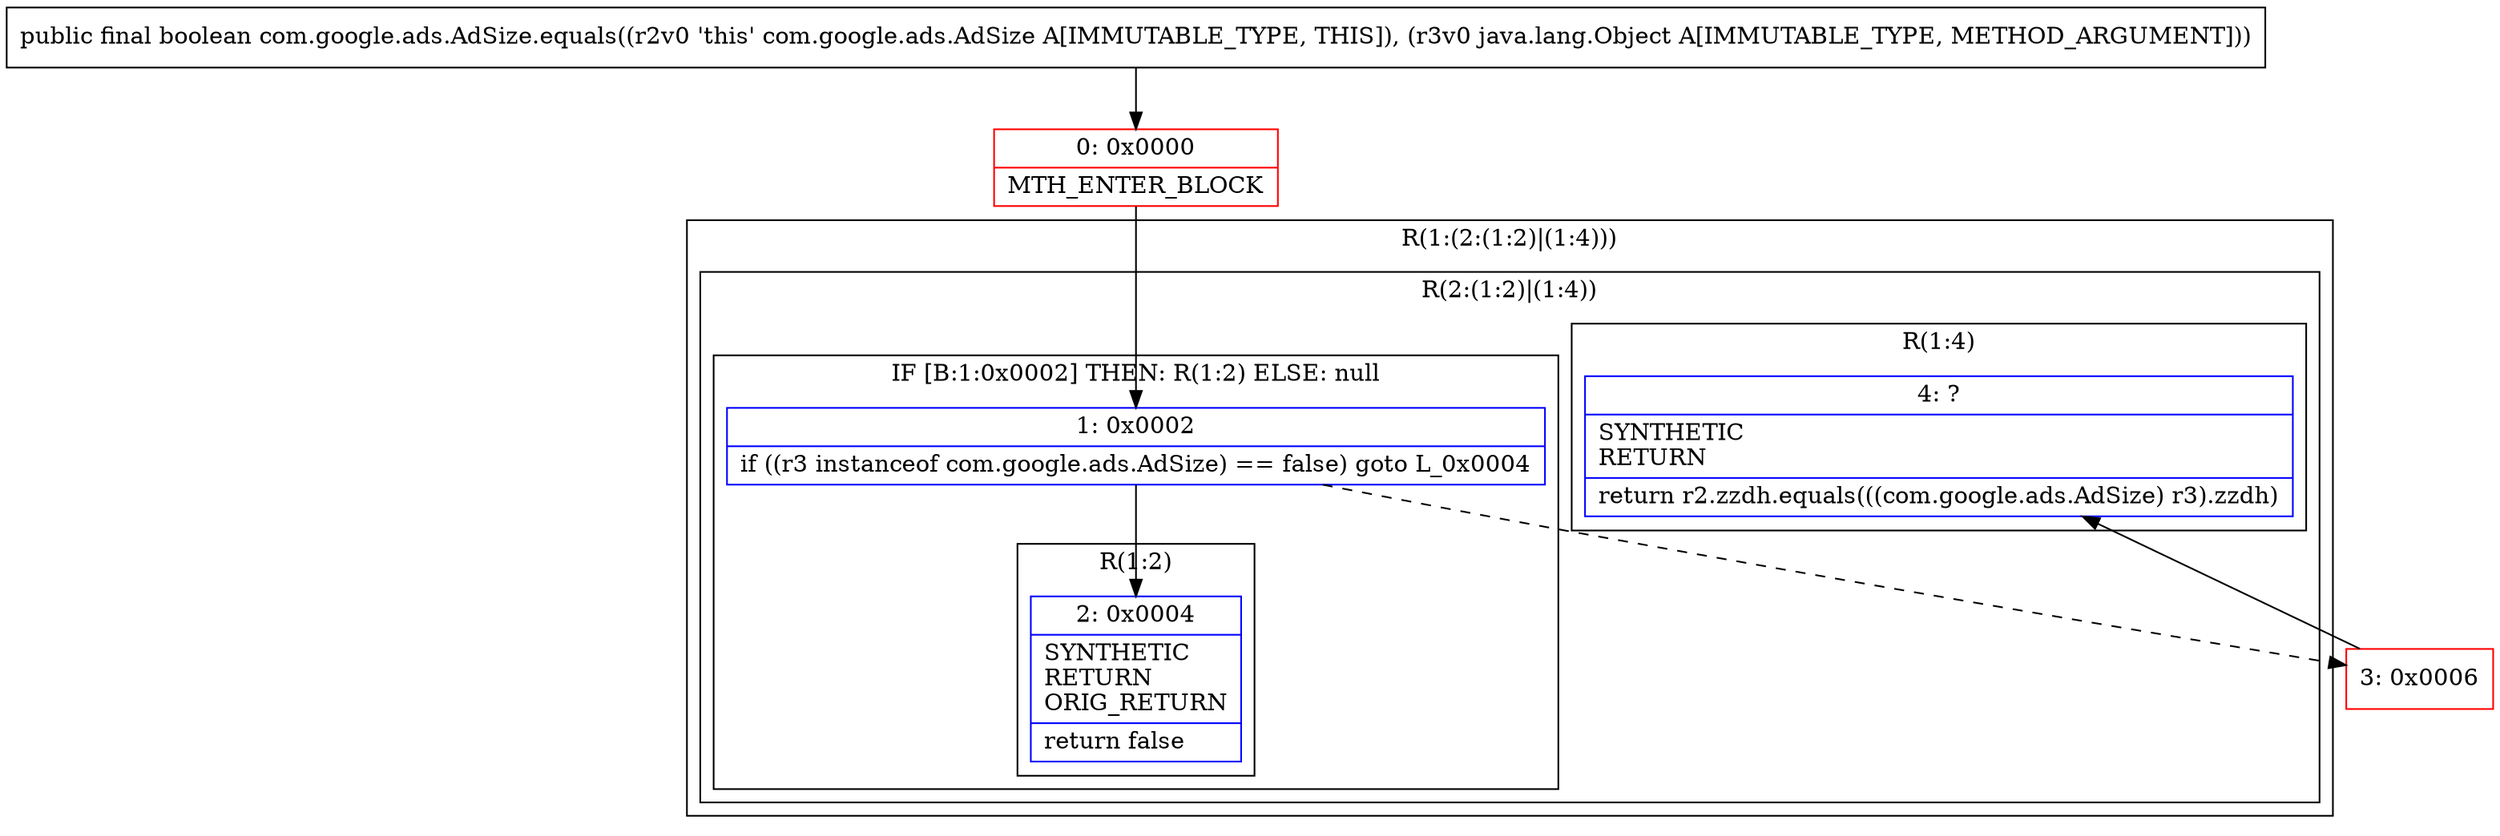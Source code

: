 digraph "CFG forcom.google.ads.AdSize.equals(Ljava\/lang\/Object;)Z" {
subgraph cluster_Region_958942169 {
label = "R(1:(2:(1:2)|(1:4)))";
node [shape=record,color=blue];
subgraph cluster_Region_492653302 {
label = "R(2:(1:2)|(1:4))";
node [shape=record,color=blue];
subgraph cluster_IfRegion_1504944118 {
label = "IF [B:1:0x0002] THEN: R(1:2) ELSE: null";
node [shape=record,color=blue];
Node_1 [shape=record,label="{1\:\ 0x0002|if ((r3 instanceof com.google.ads.AdSize) == false) goto L_0x0004\l}"];
subgraph cluster_Region_477272927 {
label = "R(1:2)";
node [shape=record,color=blue];
Node_2 [shape=record,label="{2\:\ 0x0004|SYNTHETIC\lRETURN\lORIG_RETURN\l|return false\l}"];
}
}
subgraph cluster_Region_1744792971 {
label = "R(1:4)";
node [shape=record,color=blue];
Node_4 [shape=record,label="{4\:\ ?|SYNTHETIC\lRETURN\l|return r2.zzdh.equals(((com.google.ads.AdSize) r3).zzdh)\l}"];
}
}
}
Node_0 [shape=record,color=red,label="{0\:\ 0x0000|MTH_ENTER_BLOCK\l}"];
Node_3 [shape=record,color=red,label="{3\:\ 0x0006}"];
MethodNode[shape=record,label="{public final boolean com.google.ads.AdSize.equals((r2v0 'this' com.google.ads.AdSize A[IMMUTABLE_TYPE, THIS]), (r3v0 java.lang.Object A[IMMUTABLE_TYPE, METHOD_ARGUMENT])) }"];
MethodNode -> Node_0;
Node_1 -> Node_2;
Node_1 -> Node_3[style=dashed];
Node_0 -> Node_1;
Node_3 -> Node_4;
}

